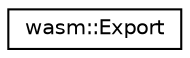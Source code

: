 digraph "Graphical Class Hierarchy"
{
  edge [fontname="Helvetica",fontsize="10",labelfontname="Helvetica",labelfontsize="10"];
  node [fontname="Helvetica",fontsize="10",shape=record];
  rankdir="LR";
  Node0 [label="wasm::Export",height=0.2,width=0.4,color="black", fillcolor="white", style="filled",URL="$classwasm_1_1_export.html"];
}
